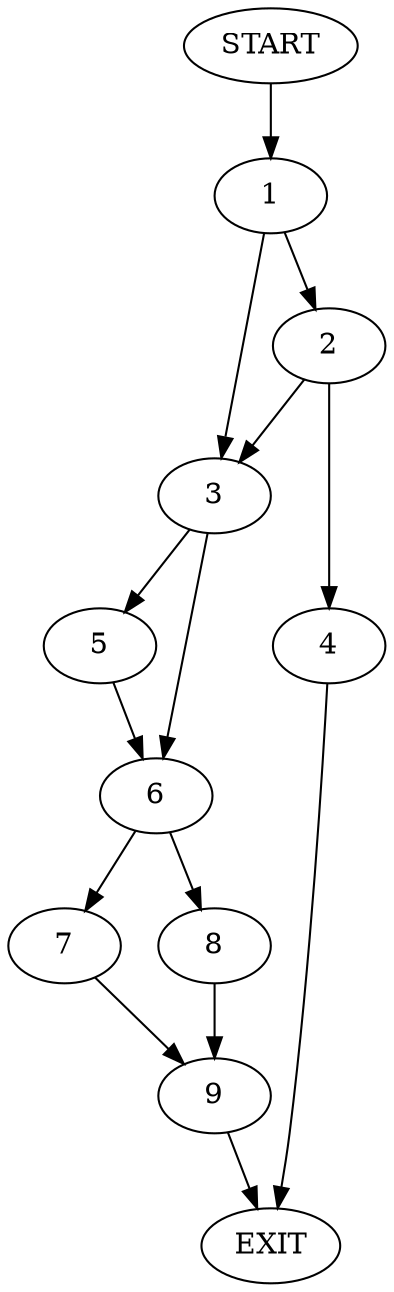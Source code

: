 digraph {
0 [label="START"]
10 [label="EXIT"]
0 -> 1
1 -> 2
1 -> 3
2 -> 3
2 -> 4
3 -> 5
3 -> 6
4 -> 10
6 -> 7
6 -> 8
5 -> 6
8 -> 9
7 -> 9
9 -> 10
}

